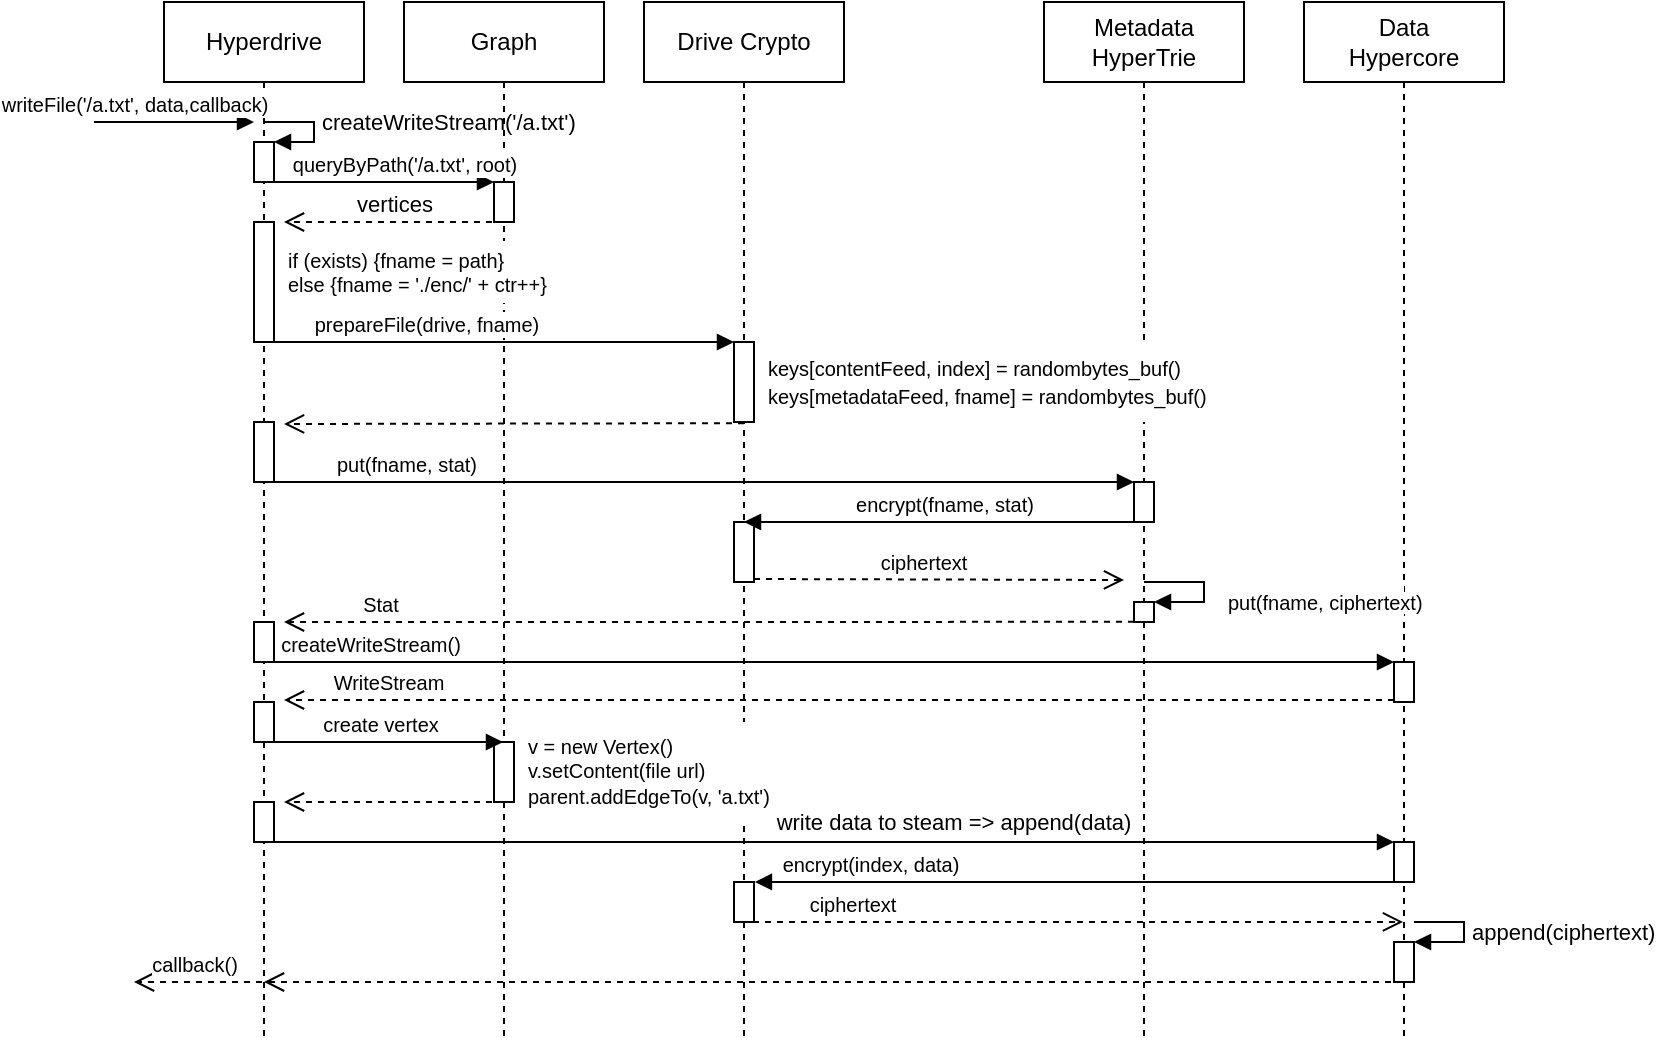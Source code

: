 <mxfile version="14.1.8" type="device"><diagram id="7L1S2Yam9VLptDrxEb60" name="Seite-1"><mxGraphModel dx="2076" dy="807" grid="1" gridSize="10" guides="1" tooltips="1" connect="1" arrows="1" fold="1" page="1" pageScale="1" pageWidth="1169" pageHeight="827" math="0" shadow="0"><root><mxCell id="0"/><mxCell id="1" parent="0"/><mxCell id="6NuSzGNgV5KQOutt3Bnf-3" value="Hyperdrive" style="shape=umlLifeline;perimeter=lifelinePerimeter;whiteSpace=wrap;html=1;container=1;collapsible=0;recursiveResize=0;outlineConnect=0;" parent="1" vertex="1"><mxGeometry x="80" y="80" width="100" height="520" as="geometry"/></mxCell><mxCell id="6NuSzGNgV5KQOutt3Bnf-66" value="" style="html=1;points=[];perimeter=orthogonalPerimeter;fontSize=10;align=left;" parent="6NuSzGNgV5KQOutt3Bnf-3" vertex="1"><mxGeometry x="45" y="400" width="10" height="20" as="geometry"/></mxCell><mxCell id="6NuSzGNgV5KQOutt3Bnf-88" value="callback()" style="html=1;verticalAlign=bottom;endArrow=open;dashed=1;endSize=8;fontSize=10;" parent="6NuSzGNgV5KQOutt3Bnf-3" edge="1"><mxGeometry x="0.143" relative="1" as="geometry"><mxPoint x="55" y="490" as="sourcePoint"/><mxPoint x="-15" y="490" as="targetPoint"/><mxPoint as="offset"/></mxGeometry></mxCell><mxCell id="6NuSzGNgV5KQOutt3Bnf-15" value="" style="html=1;points=[];perimeter=orthogonalPerimeter;" parent="6NuSzGNgV5KQOutt3Bnf-3" vertex="1"><mxGeometry x="45" y="210" width="10" height="30" as="geometry"/></mxCell><mxCell id="bw7E3oCysguII8secQjL-21" value="" style="html=1;points=[];perimeter=orthogonalPerimeter;strokeColor=#000000;fillColor=#ffffff;fontSize=11;" parent="6NuSzGNgV5KQOutt3Bnf-3" vertex="1"><mxGeometry x="45" y="310" width="10" height="20" as="geometry"/></mxCell><mxCell id="bw7E3oCysguII8secQjL-26" value="" style="html=1;points=[];perimeter=orthogonalPerimeter;strokeColor=#000000;fillColor=#ffffff;fontSize=11;" parent="6NuSzGNgV5KQOutt3Bnf-3" vertex="1"><mxGeometry x="45" y="110" width="10" height="60" as="geometry"/></mxCell><mxCell id="yNFHQmx7m__KJdR-ZdCN-1" value="" style="html=1;points=[];perimeter=orthogonalPerimeter;" vertex="1" parent="6NuSzGNgV5KQOutt3Bnf-3"><mxGeometry x="45" y="70" width="10" height="20" as="geometry"/></mxCell><mxCell id="yNFHQmx7m__KJdR-ZdCN-2" value="createWriteStream('/a.txt')" style="edgeStyle=orthogonalEdgeStyle;html=1;align=left;spacingLeft=2;endArrow=block;rounded=0;entryX=1;entryY=0;" edge="1" target="yNFHQmx7m__KJdR-ZdCN-1" parent="6NuSzGNgV5KQOutt3Bnf-3"><mxGeometry relative="1" as="geometry"><mxPoint x="55" y="60" as="sourcePoint"/><Array as="points"><mxPoint x="50" y="60"/><mxPoint x="75" y="60"/><mxPoint x="75" y="70"/></Array></mxGeometry></mxCell><mxCell id="6NuSzGNgV5KQOutt3Bnf-5" value="Metadata&lt;br&gt;HyperTrie" style="shape=umlLifeline;perimeter=lifelinePerimeter;whiteSpace=wrap;html=1;container=1;collapsible=0;recursiveResize=0;outlineConnect=0;" parent="1" vertex="1"><mxGeometry x="520" y="80" width="100" height="520" as="geometry"/></mxCell><mxCell id="6NuSzGNgV5KQOutt3Bnf-28" value="" style="html=1;points=[];perimeter=orthogonalPerimeter;fontSize=10;align=left;" parent="6NuSzGNgV5KQOutt3Bnf-5" vertex="1"><mxGeometry x="45" y="240" width="10" height="20" as="geometry"/></mxCell><mxCell id="6NuSzGNgV5KQOutt3Bnf-36" value="" style="html=1;points=[];perimeter=orthogonalPerimeter;fontSize=10;align=left;" parent="6NuSzGNgV5KQOutt3Bnf-5" vertex="1"><mxGeometry x="45" y="300" width="10" height="10" as="geometry"/></mxCell><mxCell id="6NuSzGNgV5KQOutt3Bnf-37" value="" style="edgeStyle=orthogonalEdgeStyle;html=1;align=left;spacingLeft=2;endArrow=block;rounded=0;entryX=1;entryY=0;fontSize=10;" parent="6NuSzGNgV5KQOutt3Bnf-5" target="6NuSzGNgV5KQOutt3Bnf-36" edge="1"><mxGeometry x="-0.091" y="5" relative="1" as="geometry"><mxPoint x="50" y="290" as="sourcePoint"/><Array as="points"><mxPoint x="80" y="290"/><mxPoint x="80" y="300"/></Array><mxPoint as="offset"/></mxGeometry></mxCell><mxCell id="6NuSzGNgV5KQOutt3Bnf-6" value="Data&lt;br&gt;Hypercore" style="shape=umlLifeline;perimeter=lifelinePerimeter;whiteSpace=wrap;html=1;container=1;collapsible=0;recursiveResize=0;outlineConnect=0;" parent="1" vertex="1"><mxGeometry x="650" y="80" width="100" height="520" as="geometry"/></mxCell><mxCell id="6NuSzGNgV5KQOutt3Bnf-71" value="" style="html=1;points=[];perimeter=orthogonalPerimeter;fontSize=10;align=left;" parent="6NuSzGNgV5KQOutt3Bnf-6" vertex="1"><mxGeometry x="45" y="330" width="10" height="20" as="geometry"/></mxCell><mxCell id="6NuSzGNgV5KQOutt3Bnf-75" value="" style="html=1;points=[];perimeter=orthogonalPerimeter;fontSize=10;align=left;" parent="6NuSzGNgV5KQOutt3Bnf-6" vertex="1"><mxGeometry x="45" y="420" width="10" height="20" as="geometry"/></mxCell><mxCell id="bw7E3oCysguII8secQjL-6" value="" style="html=1;points=[];perimeter=orthogonalPerimeter;" parent="6NuSzGNgV5KQOutt3Bnf-6" vertex="1"><mxGeometry x="45" y="470" width="10" height="20" as="geometry"/></mxCell><mxCell id="bw7E3oCysguII8secQjL-7" value="append(ciphertext)" style="edgeStyle=orthogonalEdgeStyle;html=1;align=left;spacingLeft=2;endArrow=block;rounded=0;entryX=1;entryY=0;" parent="6NuSzGNgV5KQOutt3Bnf-6" target="bw7E3oCysguII8secQjL-6" edge="1"><mxGeometry relative="1" as="geometry"><mxPoint x="55" y="460" as="sourcePoint"/><Array as="points"><mxPoint x="80" y="460"/><mxPoint x="80" y="470"/><mxPoint x="55" y="470"/></Array></mxGeometry></mxCell><mxCell id="6NuSzGNgV5KQOutt3Bnf-7" value="&lt;font style=&quot;font-size: 10px&quot;&gt;writeFile('/a.txt', data,callback)&lt;/font&gt;" style="html=1;verticalAlign=bottom;endArrow=block;" parent="1" edge="1"><mxGeometry x="-0.5" width="80" relative="1" as="geometry"><mxPoint x="45" y="140" as="sourcePoint"/><mxPoint x="125" y="140" as="targetPoint"/><mxPoint as="offset"/></mxGeometry></mxCell><mxCell id="6NuSzGNgV5KQOutt3Bnf-8" value="Graph" style="shape=umlLifeline;perimeter=lifelinePerimeter;whiteSpace=wrap;html=1;container=1;collapsible=0;recursiveResize=0;outlineConnect=0;" parent="1" vertex="1"><mxGeometry x="200" y="80" width="100" height="520" as="geometry"/></mxCell><mxCell id="bw7E3oCysguII8secQjL-4" value="" style="html=1;points=[];perimeter=orthogonalPerimeter;" parent="6NuSzGNgV5KQOutt3Bnf-8" vertex="1"><mxGeometry x="45" y="370" width="10" height="30" as="geometry"/></mxCell><mxCell id="6NuSzGNgV5KQOutt3Bnf-13" value="" style="html=1;verticalAlign=bottom;endArrow=open;dashed=1;endSize=8;exitX=0;exitY=0.95;" parent="6NuSzGNgV5KQOutt3Bnf-8" edge="1"><mxGeometry relative="1" as="geometry"><mxPoint x="-60" y="211" as="targetPoint"/><mxPoint x="170" y="210.58" as="sourcePoint"/></mxGeometry></mxCell><mxCell id="bw7E3oCysguII8secQjL-25" value="" style="html=1;points=[];perimeter=orthogonalPerimeter;strokeColor=#000000;fillColor=#ffffff;fontSize=11;" parent="6NuSzGNgV5KQOutt3Bnf-8" vertex="1"><mxGeometry x="45" y="90" width="10" height="20" as="geometry"/></mxCell><mxCell id="6NuSzGNgV5KQOutt3Bnf-9" value="Drive Crypto" style="shape=umlLifeline;perimeter=lifelinePerimeter;whiteSpace=wrap;html=1;container=1;collapsible=0;recursiveResize=0;outlineConnect=0;" parent="1" vertex="1"><mxGeometry x="320" y="80" width="100" height="520" as="geometry"/></mxCell><mxCell id="6NuSzGNgV5KQOutt3Bnf-11" value="" style="html=1;points=[];perimeter=orthogonalPerimeter;" parent="6NuSzGNgV5KQOutt3Bnf-9" vertex="1"><mxGeometry x="45" y="170" width="10" height="40" as="geometry"/></mxCell><mxCell id="6NuSzGNgV5KQOutt3Bnf-33" value="" style="html=1;points=[];perimeter=orthogonalPerimeter;fontSize=10;align=left;" parent="6NuSzGNgV5KQOutt3Bnf-9" vertex="1"><mxGeometry x="45" y="260" width="10" height="30" as="geometry"/></mxCell><mxCell id="6NuSzGNgV5KQOutt3Bnf-82" value="" style="html=1;points=[];perimeter=orthogonalPerimeter;fontSize=10;align=left;" parent="6NuSzGNgV5KQOutt3Bnf-9" vertex="1"><mxGeometry x="45" y="440" width="10" height="20" as="geometry"/></mxCell><mxCell id="6NuSzGNgV5KQOutt3Bnf-12" value="&lt;font style=&quot;font-size: 10px&quot;&gt;prepareFile(drive, fname)&lt;/font&gt;" style="html=1;verticalAlign=bottom;endArrow=block;entryX=0;entryY=0;" parent="1" source="6NuSzGNgV5KQOutt3Bnf-3" target="6NuSzGNgV5KQOutt3Bnf-11" edge="1"><mxGeometry x="-0.317" relative="1" as="geometry"><mxPoint x="255.02" y="240" as="sourcePoint"/><mxPoint as="offset"/></mxGeometry></mxCell><mxCell id="6NuSzGNgV5KQOutt3Bnf-18" value="&lt;font style=&quot;font-size: 10px&quot;&gt;queryByPath('/a.txt', root)&lt;/font&gt;" style="html=1;verticalAlign=bottom;endArrow=block;entryX=0;entryY=0;" parent="1" source="6NuSzGNgV5KQOutt3Bnf-3" edge="1"><mxGeometry x="0.221" relative="1" as="geometry"><mxPoint x="175" y="140" as="sourcePoint"/><mxPoint x="245" y="170" as="targetPoint"/><mxPoint as="offset"/></mxGeometry></mxCell><mxCell id="6NuSzGNgV5KQOutt3Bnf-20" value="&lt;div style=&quot;font-size: 10px&quot;&gt;&lt;font style=&quot;font-size: 10px&quot;&gt;if (exists) {fname = path}&lt;/font&gt;&lt;/div&gt;&lt;font style=&quot;font-size: 10px&quot;&gt;&lt;div&gt;else {fname = './enc/' + ctr++}&lt;/div&gt;&lt;/font&gt;" style="text;html=1;align=left;verticalAlign=middle;whiteSpace=wrap;rounded=0;fillColor=#ffffff;strokeColor=#FFFFFF;" parent="1" vertex="1"><mxGeometry x="140" y="200" width="160" height="30" as="geometry"/></mxCell><mxCell id="6NuSzGNgV5KQOutt3Bnf-21" value="&lt;font style=&quot;font-size: 10px&quot;&gt;keys[contentFeed, index] = randombytes_buf()&lt;br&gt;keys[metadataFeed, fname] = randombytes_buf()&lt;/font&gt;" style="text;html=1;strokeColor=none;align=left;verticalAlign=middle;whiteSpace=wrap;rounded=0;fontSize=11;fillColor=#ffffff;" parent="1" vertex="1"><mxGeometry x="380" y="250" width="230" height="40" as="geometry"/></mxCell><mxCell id="6NuSzGNgV5KQOutt3Bnf-29" value="put(fname, stat)" style="html=1;verticalAlign=bottom;endArrow=block;entryX=0;entryY=0;fontSize=10;" parent="1" source="6NuSzGNgV5KQOutt3Bnf-3" target="6NuSzGNgV5KQOutt3Bnf-28" edge="1"><mxGeometry x="-0.677" relative="1" as="geometry"><mxPoint x="549.81" y="341" as="sourcePoint"/><Array as="points"><mxPoint x="350" y="320"/></Array><mxPoint as="offset"/></mxGeometry></mxCell><mxCell id="6NuSzGNgV5KQOutt3Bnf-34" value="encrypt(fname, stat)" style="html=1;verticalAlign=bottom;endArrow=block;fontSize=10;" parent="1" source="6NuSzGNgV5KQOutt3Bnf-5" target="6NuSzGNgV5KQOutt3Bnf-9" edge="1"><mxGeometry x="-0.004" relative="1" as="geometry"><mxPoint x="629" y="350" as="sourcePoint"/><mxPoint as="offset"/><Array as="points"/></mxGeometry></mxCell><mxCell id="6NuSzGNgV5KQOutt3Bnf-35" value="" style="html=1;verticalAlign=bottom;endArrow=open;dashed=1;endSize=8;exitX=1;exitY=0.95;fontSize=10;" parent="1" source="6NuSzGNgV5KQOutt3Bnf-33" edge="1"><mxGeometry relative="1" as="geometry"><mxPoint x="560" y="369" as="targetPoint"/></mxGeometry></mxCell><mxCell id="6NuSzGNgV5KQOutt3Bnf-38" value="Stat" style="html=1;verticalAlign=bottom;endArrow=open;dashed=1;endSize=8;fontSize=10;exitX=0.45;exitY=0.596;exitDx=0;exitDy=0;exitPerimeter=0;" parent="1" source="6NuSzGNgV5KQOutt3Bnf-5" edge="1"><mxGeometry x="0.775" relative="1" as="geometry"><mxPoint x="665" y="400" as="sourcePoint"/><mxPoint x="140" y="390" as="targetPoint"/><mxPoint as="offset"/></mxGeometry></mxCell><mxCell id="6NuSzGNgV5KQOutt3Bnf-58" value="ciphertext" style="text;html=1;strokeColor=none;fillColor=none;align=center;verticalAlign=middle;whiteSpace=wrap;rounded=0;fontSize=10;" parent="1" vertex="1"><mxGeometry x="440" y="350" width="40" height="20" as="geometry"/></mxCell><mxCell id="6NuSzGNgV5KQOutt3Bnf-64" value="" style="html=1;verticalAlign=bottom;endArrow=open;dashed=1;endSize=8;fontSize=10;" parent="1" edge="1"><mxGeometry relative="1" as="geometry"><mxPoint x="250" y="480" as="sourcePoint"/><mxPoint x="140" y="480" as="targetPoint"/></mxGeometry></mxCell><mxCell id="6NuSzGNgV5KQOutt3Bnf-73" value="WriteStream" style="html=1;verticalAlign=bottom;endArrow=open;dashed=1;endSize=8;exitX=0;exitY=0.95;fontSize=10;" parent="1" source="6NuSzGNgV5KQOutt3Bnf-71" edge="1"><mxGeometry x="0.815" relative="1" as="geometry"><mxPoint x="140" y="429" as="targetPoint"/><mxPoint as="offset"/></mxGeometry></mxCell><mxCell id="6NuSzGNgV5KQOutt3Bnf-72" value="createWriteStream()" style="html=1;verticalAlign=bottom;endArrow=block;entryX=0;entryY=0;fontSize=10;" parent="1" source="6NuSzGNgV5KQOutt3Bnf-3" target="6NuSzGNgV5KQOutt3Bnf-71" edge="1"><mxGeometry x="-0.815" relative="1" as="geometry"><mxPoint x="549.667" y="410" as="sourcePoint"/><mxPoint as="offset"/><Array as="points"><mxPoint x="460" y="410"/></Array></mxGeometry></mxCell><mxCell id="6NuSzGNgV5KQOutt3Bnf-76" value="" style="html=1;verticalAlign=bottom;endArrow=block;entryX=0;entryY=0;fontSize=10;" parent="1" source="6NuSzGNgV5KQOutt3Bnf-3" target="6NuSzGNgV5KQOutt3Bnf-75" edge="1"><mxGeometry x="0.816" relative="1" as="geometry"><mxPoint x="710" y="620" as="sourcePoint"/><mxPoint as="offset"/><Array as="points"><mxPoint x="170" y="500"/></Array></mxGeometry></mxCell><mxCell id="6NuSzGNgV5KQOutt3Bnf-83" value="encrypt(index, data)" style="html=1;verticalAlign=bottom;endArrow=block;fontSize=10;entryX=1.046;entryY=-0.002;entryDx=0;entryDy=0;entryPerimeter=0;" parent="1" source="6NuSzGNgV5KQOutt3Bnf-6" target="6NuSzGNgV5KQOutt3Bnf-82" edge="1"><mxGeometry x="0.647" relative="1" as="geometry"><mxPoint x="295" y="640" as="sourcePoint"/><mxPoint x="380" y="640" as="targetPoint"/><mxPoint as="offset"/><Array as="points"><mxPoint x="690" y="520"/></Array></mxGeometry></mxCell><mxCell id="6NuSzGNgV5KQOutt3Bnf-84" value="ciphertext" style="html=1;verticalAlign=bottom;endArrow=open;dashed=1;endSize=8;fontSize=10;exitX=0.951;exitY=0.998;exitDx=0;exitDy=0;exitPerimeter=0;" parent="1" source="6NuSzGNgV5KQOutt3Bnf-82" target="6NuSzGNgV5KQOutt3Bnf-6" edge="1"><mxGeometry x="-0.694" relative="1" as="geometry"><mxPoint x="295" y="716" as="targetPoint"/><mxPoint x="380" y="659" as="sourcePoint"/><mxPoint as="offset"/></mxGeometry></mxCell><mxCell id="6NuSzGNgV5KQOutt3Bnf-87" value="" style="html=1;verticalAlign=bottom;endArrow=open;dashed=1;endSize=8;fontSize=10;" parent="1" source="6NuSzGNgV5KQOutt3Bnf-6" target="6NuSzGNgV5KQOutt3Bnf-3" edge="1"><mxGeometry relative="1" as="geometry"><mxPoint x="590" y="699" as="sourcePoint"/><mxPoint x="400" y="520" as="targetPoint"/><Array as="points"><mxPoint x="660" y="570"/><mxPoint x="400" y="570"/></Array></mxGeometry></mxCell><mxCell id="bw7E3oCysguII8secQjL-15" value="" style="html=1;points=[];perimeter=orthogonalPerimeter;strokeColor=#000000;fillColor=#ffffff;fontSize=11;" parent="1" vertex="1"><mxGeometry x="125" y="430" width="10" height="20" as="geometry"/></mxCell><mxCell id="bw7E3oCysguII8secQjL-18" value="&lt;font style=&quot;font-size: 10px&quot;&gt;create vertex&lt;/font&gt;" style="html=1;verticalAlign=bottom;endArrow=block;fontSize=11;" parent="1" target="6NuSzGNgV5KQOutt3Bnf-8" edge="1"><mxGeometry width="80" relative="1" as="geometry"><mxPoint x="125" y="450" as="sourcePoint"/><mxPoint x="205" y="450" as="targetPoint"/></mxGeometry></mxCell><mxCell id="bw7E3oCysguII8secQjL-20" value="&lt;div style=&quot;font-size: 10px&quot;&gt;&lt;span&gt;&lt;font style=&quot;font-size: 10px&quot;&gt;v = new Vertex()&lt;br&gt;v.setContent(file url)&lt;/font&gt;&lt;/span&gt;&lt;/div&gt;&lt;font style=&quot;font-size: 10px&quot;&gt;parent.addEdgeTo(v, 'a.txt')&lt;/font&gt;" style="text;html=1;strokeColor=none;align=left;verticalAlign=middle;whiteSpace=wrap;rounded=0;fontSize=11;fillColor=#ffffff;" parent="1" vertex="1"><mxGeometry x="260" y="440" width="150" height="50" as="geometry"/></mxCell><mxCell id="bw7E3oCysguII8secQjL-27" value="vertices" style="html=1;verticalAlign=bottom;endArrow=open;dashed=1;endSize=8;fontSize=11;" parent="1" edge="1"><mxGeometry relative="1" as="geometry"><mxPoint x="250" y="190" as="sourcePoint"/><mxPoint x="140" y="190" as="targetPoint"/></mxGeometry></mxCell><mxCell id="6NuSzGNgV5KQOutt3Bnf-67" value="&lt;font style=&quot;font-size: 11px&quot;&gt;write data to steam =&amp;gt; append(data)&lt;/font&gt;" style="text;html=1;strokeColor=none;align=center;verticalAlign=middle;whiteSpace=wrap;rounded=0;fontSize=10;" parent="1" vertex="1"><mxGeometry x="380" y="480" width="190" height="20" as="geometry"/></mxCell><mxCell id="bw7E3oCysguII8secQjL-30" value="&lt;span style=&quot;font-size: 10px ; background-color: rgb(255 , 255 , 255)&quot;&gt;put(fname,&amp;nbsp;&lt;/span&gt;&lt;span style=&quot;font-size: 10px ; background-color: rgb(255 , 255 , 255)&quot;&gt;ciphertext)&lt;/span&gt;" style="text;html=1;strokeColor=none;align=left;verticalAlign=middle;whiteSpace=wrap;rounded=0;fontSize=11;fillColor=#ffffff;" parent="1" vertex="1"><mxGeometry x="610" y="370" width="90" height="20" as="geometry"/></mxCell></root></mxGraphModel></diagram></mxfile>